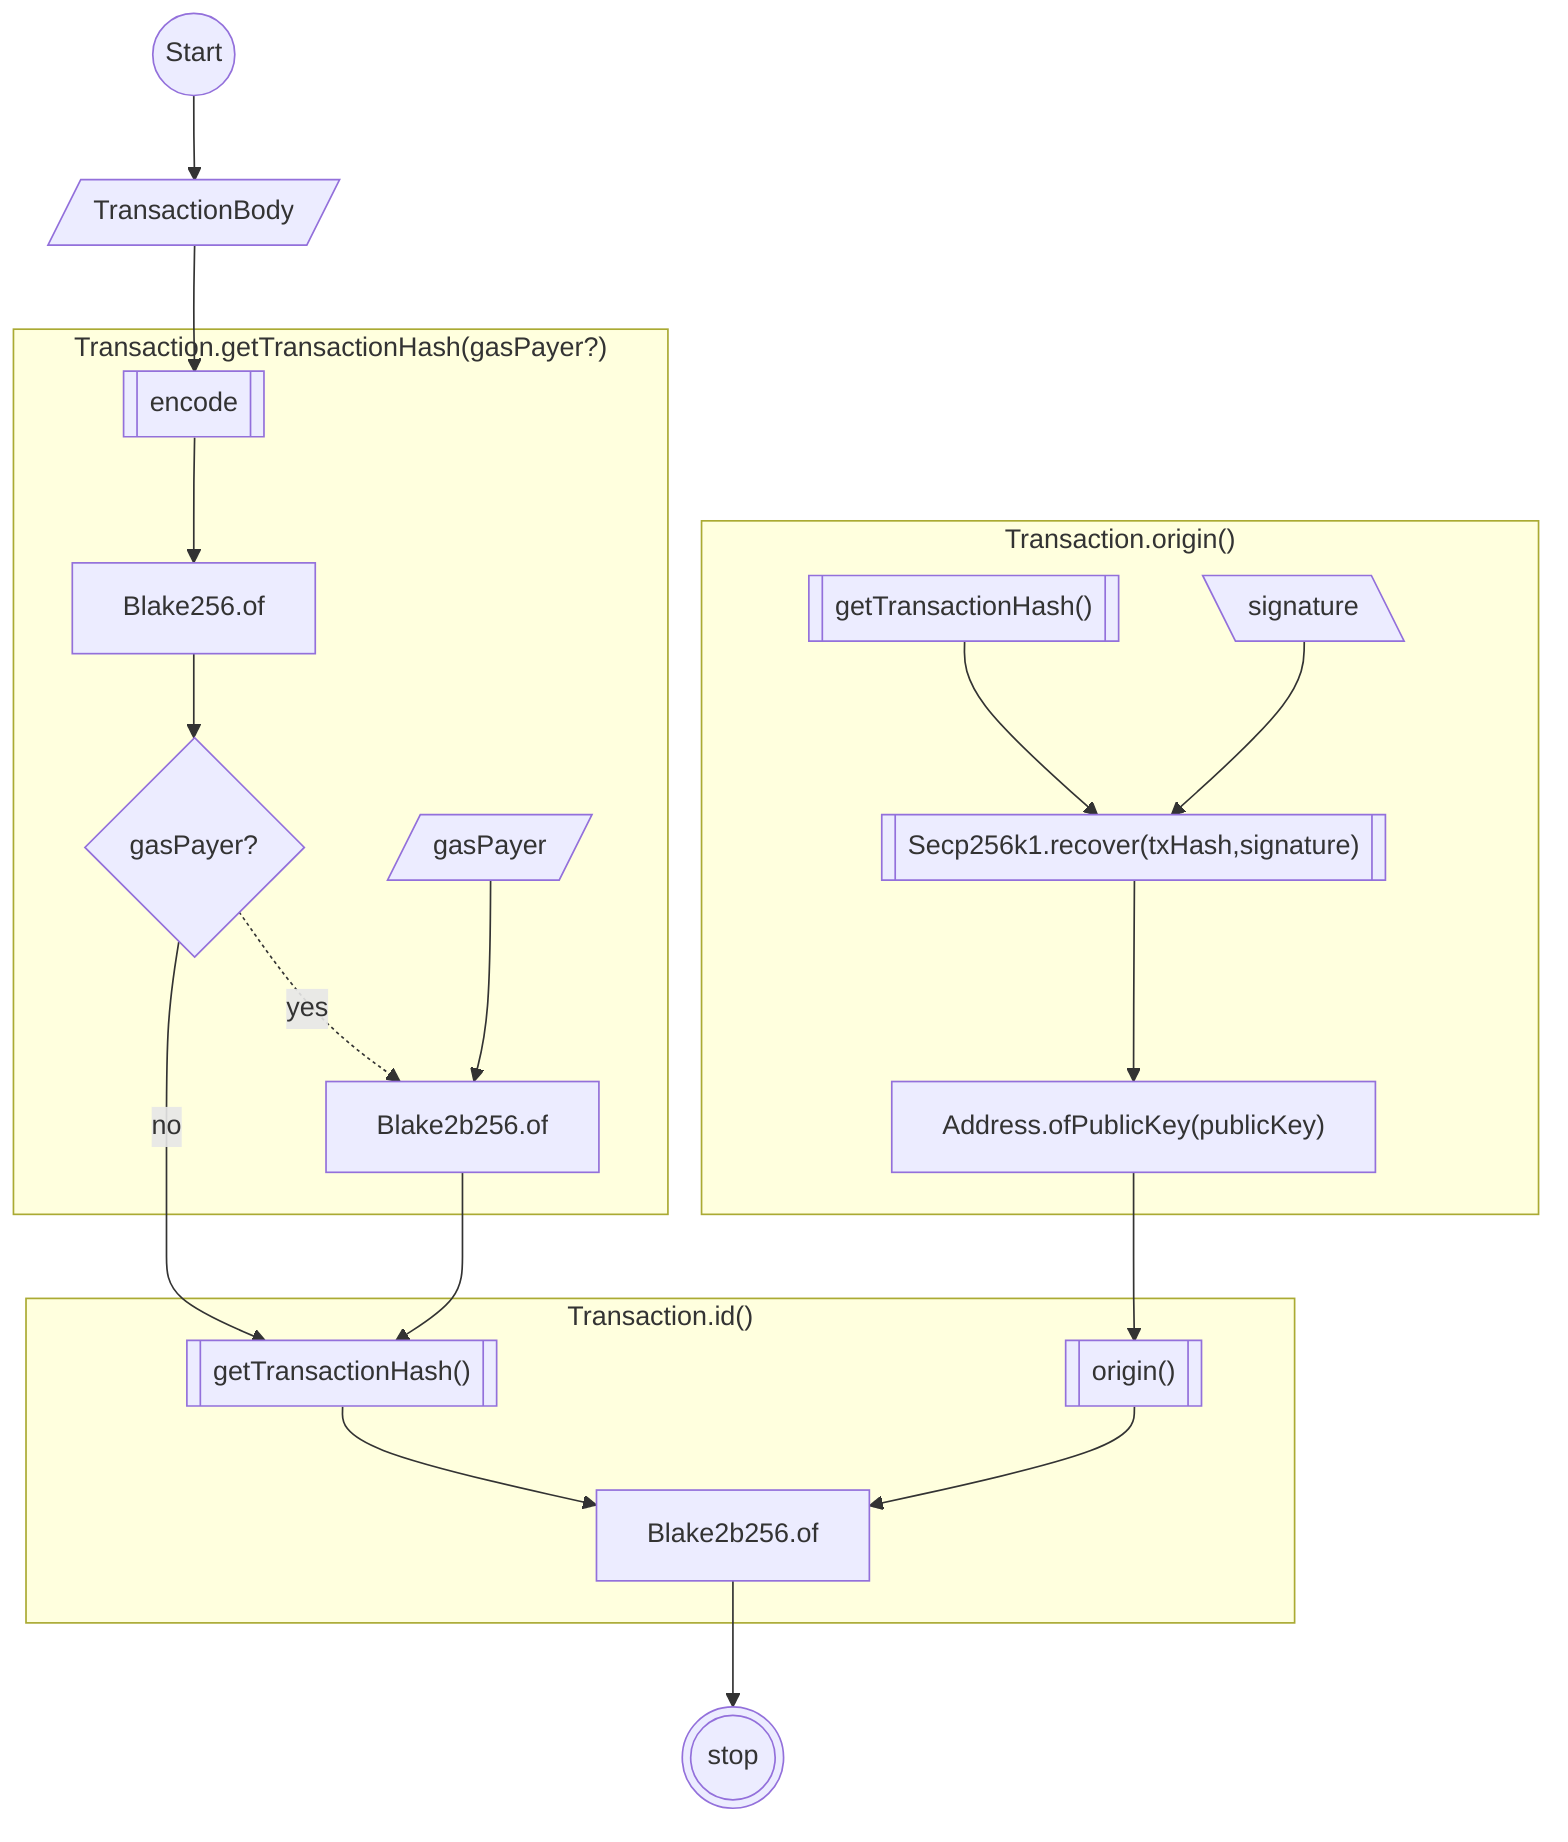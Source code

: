 flowchart TD
    start((Start))
    stop(((stop)))
    body[/TransactionBody/]
    subgraph origin["Transaction.origin()"]
        origin_txHash[["getTransactionHash()"]]
        origin_signature[\signature\]
        origin_recover[["Secp256k1.recover(txHash,signature)"]]
        origin_address["Address.ofPublicKey(publicKey)"]
        origin_recover --> origin_address
        origin_signature --> origin_recover

    end
    subgraph tx_hash["Transaction.getTransactionHash(gasPayer?)"]
        txHash_encodeHash[Blake256.of]
        txHash_encodePayer[Blake2b256.of]
        txHash_encode[[encode]]
        txHash_payer?{gasPayer?}
        txHash_payer[/gasPayer/]
        txHash_encode --> txHash_encodeHash
        txHash_encodeHash --> txHash_payer?
        txHash_payer? -. yes .-> txHash_encodePayer
        txHash_payer --> txHash_encodePayer
    end
    subgraph tx_id["Transaction.id()"]
        id_hash[Blake2b256.of]
        id_origin[["origin()"]]
        id_txHash[["getTransactionHash()"]]
        id_origin --> id_hash
        id_txHash --> id_hash
    end
    body --> txHash_encode
    id_hash --> stop
    origin_address --> id_origin
    origin_txHash --> origin_recover
    start --> body
    txHash_encodePayer --> id_txHash
    txHash_payer? -- no --> id_txHash